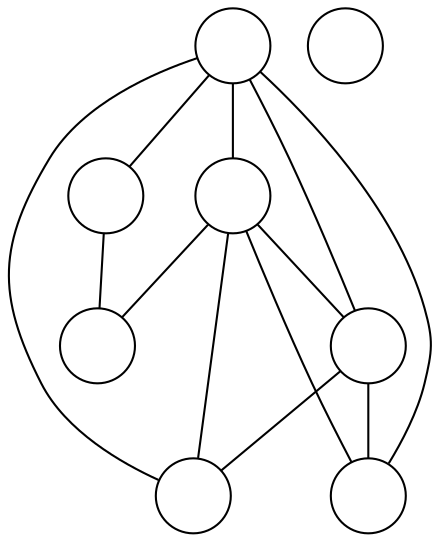 graph G {
  node[label="", shape=circle]
  0;
  1;
  2;
  3;
  4;
  5;
  6;
  7;
  4 -- 0;
  5 -- 1;
  5 -- 2;
  6 -- 0;
  6 -- 1;
  6 -- 2;
  6 -- 5;
  7 -- 1;
  7 -- 2;
  7 -- 4;
  7 -- 5;
  7 -- 6;
}
